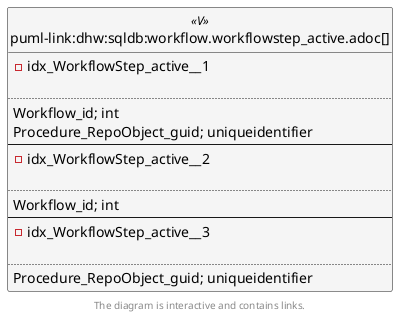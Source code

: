 @startuml
left to right direction
'top to bottom direction
hide circle
'avoide "." issues:
set namespaceSeparator none


skinparam class {
  BackgroundColor White
  BackgroundColor<<FN>> Yellow
  BackgroundColor<<FS>> Yellow
  BackgroundColor<<FT>> LightGray
  BackgroundColor<<IF>> Yellow
  BackgroundColor<<IS>> Yellow
  BackgroundColor<<P>> Aqua
  BackgroundColor<<PC>> Aqua
  BackgroundColor<<SN>> Yellow
  BackgroundColor<<SO>> SlateBlue
  BackgroundColor<<TF>> LightGray
  BackgroundColor<<TR>> Tomato
  BackgroundColor<<U>> White
  BackgroundColor<<V>> WhiteSmoke
  BackgroundColor<<X>> Aqua
  BackgroundColor<<external>> AliceBlue
}


entity "puml-link:dhw:sqldb:workflow.workflowstep_active.adoc[]" as workflow.WorkflowStep_active << V >> {
- idx_WorkflowStep_active__1

..
Workflow_id; int
Procedure_RepoObject_guid; uniqueidentifier
--
- idx_WorkflowStep_active__2

..
Workflow_id; int
--
- idx_WorkflowStep_active__3

..
Procedure_RepoObject_guid; uniqueidentifier
}

footer The diagram is interactive and contains links.
@enduml

